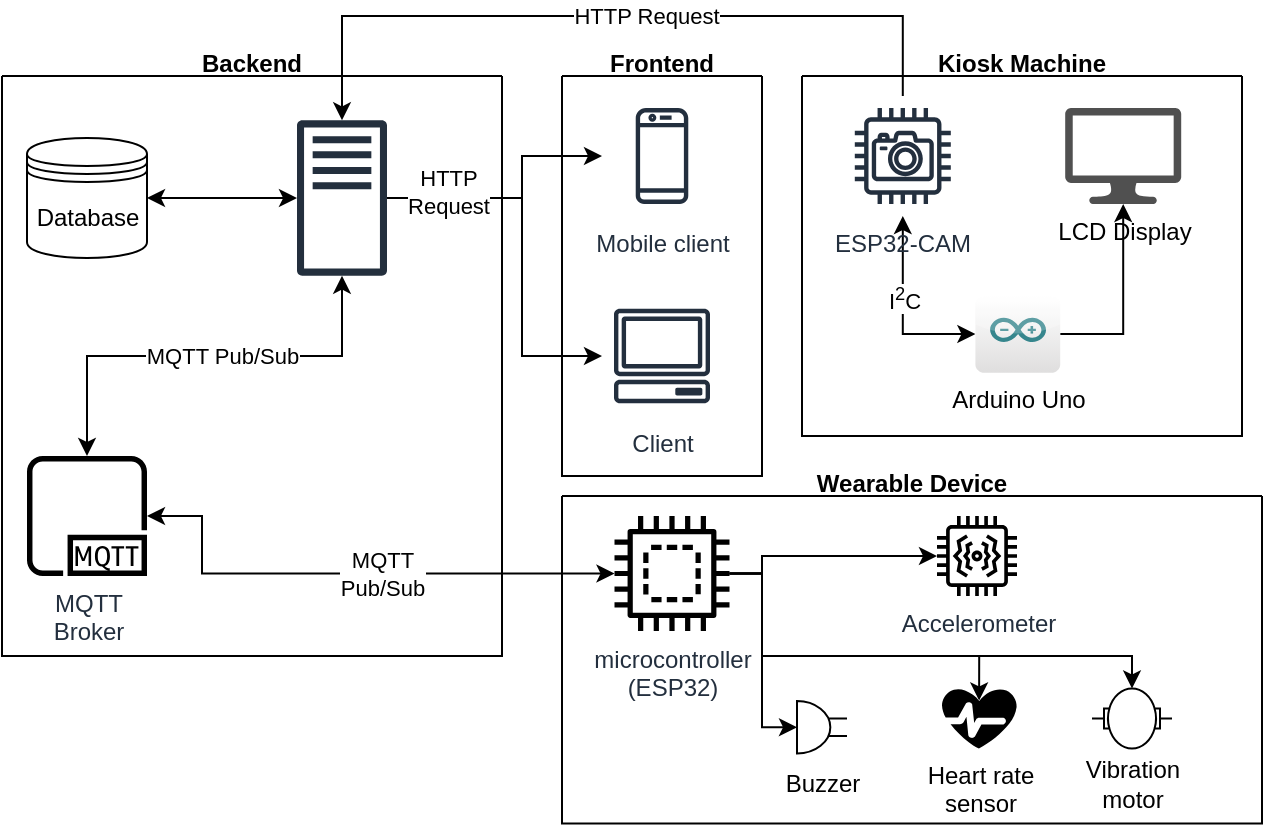 <mxfile version="26.0.4">
  <diagram name="Page-1" id="CmDeb2Dg6C4OGHvMveD8">
    <mxGraphModel dx="1172" dy="712" grid="1" gridSize="10" guides="1" tooltips="1" connect="1" arrows="1" fold="1" page="1" pageScale="1" pageWidth="850" pageHeight="1100" math="0" shadow="0">
      <root>
        <mxCell id="0" />
        <mxCell id="1" parent="0" />
        <mxCell id="a7bMtZhkD-RfQZLr1UU9-57" value="Frontend&#xa;" style="swimlane;startSize=0;" parent="1" vertex="1">
          <mxGeometry x="310" y="320" width="100" height="200" as="geometry" />
        </mxCell>
        <mxCell id="pe1-Tp9h_UtK3wC--4nm-8" value="Mobile client" style="sketch=0;outlineConnect=0;fontColor=#232F3E;gradientColor=none;strokeColor=#232F3E;fillColor=#ffffff;dashed=0;verticalLabelPosition=bottom;verticalAlign=top;align=center;html=1;fontSize=12;fontStyle=0;aspect=fixed;shape=mxgraph.aws4.resourceIcon;resIcon=mxgraph.aws4.mobile_client;" parent="a7bMtZhkD-RfQZLr1UU9-57" vertex="1">
          <mxGeometry x="20" y="10" width="60" height="60" as="geometry" />
        </mxCell>
        <mxCell id="pe1-Tp9h_UtK3wC--4nm-9" value="Client" style="sketch=0;outlineConnect=0;fontColor=#232F3E;gradientColor=none;strokeColor=#232F3E;fillColor=#ffffff;dashed=0;verticalLabelPosition=bottom;verticalAlign=top;align=center;html=1;fontSize=12;fontStyle=0;aspect=fixed;shape=mxgraph.aws4.resourceIcon;resIcon=mxgraph.aws4.client;" parent="a7bMtZhkD-RfQZLr1UU9-57" vertex="1">
          <mxGeometry x="20" y="110" width="60" height="60" as="geometry" />
        </mxCell>
        <mxCell id="a7bMtZhkD-RfQZLr1UU9-58" value="Wearable Device&#xa;" style="swimlane;startSize=0;" parent="1" vertex="1">
          <mxGeometry x="310" y="530" width="350" height="163.75" as="geometry" />
        </mxCell>
        <mxCell id="a7bMtZhkD-RfQZLr1UU9-50" value="Heart rate&lt;br&gt;sensor" style="verticalLabelPosition=bottom;html=1;verticalAlign=top;align=center;strokeColor=none;fillColor=#000000;shape=mxgraph.azure.health_monitoring;" parent="a7bMtZhkD-RfQZLr1UU9-58" vertex="1">
          <mxGeometry x="190" y="96.25" width="37.5" height="30" as="geometry" />
        </mxCell>
        <mxCell id="a7bMtZhkD-RfQZLr1UU9-51" value="Accelerometer" style="sketch=0;outlineConnect=0;fontColor=#232F3E;gradientColor=none;fillColor=#000000;strokeColor=none;dashed=0;verticalLabelPosition=bottom;verticalAlign=top;align=center;html=1;fontSize=12;fontStyle=0;aspect=fixed;pointerEvents=1;shape=mxgraph.aws4.iot_thing_vibration_sensor;" parent="a7bMtZhkD-RfQZLr1UU9-58" vertex="1">
          <mxGeometry x="187.5" y="10" width="40" height="40" as="geometry" />
        </mxCell>
        <mxCell id="-CU9q1aGAph1alk9DiE4-13" style="edgeStyle=orthogonalEdgeStyle;rounded=0;orthogonalLoop=1;jettySize=auto;html=1;entryX=0;entryY=0.5;entryDx=0;entryDy=0;entryPerimeter=0;" edge="1" parent="a7bMtZhkD-RfQZLr1UU9-58" source="a7bMtZhkD-RfQZLr1UU9-53" target="-CU9q1aGAph1alk9DiE4-5">
          <mxGeometry relative="1" as="geometry">
            <mxPoint x="130" y="80" as="targetPoint" />
            <Array as="points">
              <mxPoint x="100" y="39" />
              <mxPoint x="100" y="116" />
            </Array>
          </mxGeometry>
        </mxCell>
        <mxCell id="-CU9q1aGAph1alk9DiE4-16" style="edgeStyle=orthogonalEdgeStyle;rounded=0;orthogonalLoop=1;jettySize=auto;html=1;" edge="1" parent="a7bMtZhkD-RfQZLr1UU9-58" source="a7bMtZhkD-RfQZLr1UU9-53" target="-CU9q1aGAph1alk9DiE4-9">
          <mxGeometry relative="1" as="geometry">
            <Array as="points">
              <mxPoint x="100" y="39" />
              <mxPoint x="100" y="80" />
              <mxPoint x="285" y="80" />
            </Array>
          </mxGeometry>
        </mxCell>
        <mxCell id="-CU9q1aGAph1alk9DiE4-17" style="edgeStyle=orthogonalEdgeStyle;rounded=0;orthogonalLoop=1;jettySize=auto;html=1;" edge="1" parent="a7bMtZhkD-RfQZLr1UU9-58" source="a7bMtZhkD-RfQZLr1UU9-53" target="a7bMtZhkD-RfQZLr1UU9-51">
          <mxGeometry relative="1" as="geometry">
            <Array as="points">
              <mxPoint x="100" y="39" />
              <mxPoint x="100" y="30" />
            </Array>
          </mxGeometry>
        </mxCell>
        <mxCell id="a7bMtZhkD-RfQZLr1UU9-53" value="&lt;div&gt;microcontroller&lt;/div&gt;&lt;div&gt;(ESP32)&lt;br&gt;&lt;/div&gt;&lt;div&gt;&lt;br&gt;&lt;/div&gt;" style="sketch=0;outlineConnect=0;fontColor=#232F3E;gradientColor=none;fillColor=#000000;strokeColor=none;dashed=0;verticalLabelPosition=bottom;verticalAlign=top;align=center;html=1;fontSize=12;fontStyle=0;aspect=fixed;pointerEvents=1;shape=mxgraph.aws4.braket_embedded_simulator;" parent="a7bMtZhkD-RfQZLr1UU9-58" vertex="1">
          <mxGeometry x="26.25" y="10" width="57.5" height="57.5" as="geometry" />
        </mxCell>
        <mxCell id="-CU9q1aGAph1alk9DiE4-5" value="" style="pointerEvents=1;verticalLabelPosition=bottom;shadow=0;dashed=0;align=center;html=1;verticalAlign=top;shape=mxgraph.electrical.electro-mechanical.buzzer;" vertex="1" parent="a7bMtZhkD-RfQZLr1UU9-58">
          <mxGeometry x="117.5" y="102.5" width="25" height="26.25" as="geometry" />
        </mxCell>
        <mxCell id="-CU9q1aGAph1alk9DiE4-10" value="" style="group" vertex="1" connectable="0" parent="a7bMtZhkD-RfQZLr1UU9-58">
          <mxGeometry x="250" y="96.25" width="70" height="67.5" as="geometry" />
        </mxCell>
        <mxCell id="a7bMtZhkD-RfQZLr1UU9-113" value="Vibration&lt;br&gt;motor" style="text;html=1;align=center;verticalAlign=middle;resizable=0;points=[];autosize=1;strokeColor=none;fillColor=none;" parent="-CU9q1aGAph1alk9DiE4-10" vertex="1">
          <mxGeometry y="27.5" width="70" height="40" as="geometry" />
        </mxCell>
        <mxCell id="-CU9q1aGAph1alk9DiE4-9" value="" style="shape=mxgraph.electrical.electro-mechanical.motor_2;html=1;shadow=0;dashed=0;align=center;fontSize=30;strokeWidth=1;" vertex="1" parent="-CU9q1aGAph1alk9DiE4-10">
          <mxGeometry x="15" width="40" height="30" as="geometry" />
        </mxCell>
        <mxCell id="-CU9q1aGAph1alk9DiE4-12" value="Buzzer" style="text;html=1;align=center;verticalAlign=middle;resizable=0;points=[];autosize=1;strokeColor=none;fillColor=none;" vertex="1" parent="a7bMtZhkD-RfQZLr1UU9-58">
          <mxGeometry x="100" y="128.75" width="60" height="30" as="geometry" />
        </mxCell>
        <mxCell id="-CU9q1aGAph1alk9DiE4-15" style="edgeStyle=orthogonalEdgeStyle;rounded=0;orthogonalLoop=1;jettySize=auto;html=1;entryX=0.495;entryY=0.2;entryDx=0;entryDy=0;entryPerimeter=0;" edge="1" parent="a7bMtZhkD-RfQZLr1UU9-58" source="a7bMtZhkD-RfQZLr1UU9-53" target="a7bMtZhkD-RfQZLr1UU9-50">
          <mxGeometry relative="1" as="geometry">
            <Array as="points">
              <mxPoint x="100" y="39" />
              <mxPoint x="100" y="80" />
              <mxPoint x="209" y="80" />
            </Array>
          </mxGeometry>
        </mxCell>
        <mxCell id="a7bMtZhkD-RfQZLr1UU9-73" value="Kiosk Machine&#xa;" style="swimlane;startSize=0;" parent="1" vertex="1">
          <mxGeometry x="430" y="320" width="220" height="180" as="geometry" />
        </mxCell>
        <mxCell id="a7bMtZhkD-RfQZLr1UU9-81" style="edgeStyle=orthogonalEdgeStyle;rounded=0;orthogonalLoop=1;jettySize=auto;html=1;startArrow=classic;startFill=1;" parent="a7bMtZhkD-RfQZLr1UU9-73" source="a7bMtZhkD-RfQZLr1UU9-86" target="a7bMtZhkD-RfQZLr1UU9-85" edge="1">
          <mxGeometry relative="1" as="geometry">
            <Array as="points">
              <mxPoint x="50.4" y="129" />
            </Array>
          </mxGeometry>
        </mxCell>
        <mxCell id="a7bMtZhkD-RfQZLr1UU9-82" value="I&lt;sup&gt;2&lt;/sup&gt;C" style="edgeLabel;html=1;align=center;verticalAlign=middle;resizable=0;points=[];" parent="a7bMtZhkD-RfQZLr1UU9-81" vertex="1" connectable="0">
          <mxGeometry x="0.058" y="2" relative="1" as="geometry">
            <mxPoint x="-2" y="-10" as="offset" />
          </mxGeometry>
        </mxCell>
        <mxCell id="a7bMtZhkD-RfQZLr1UU9-83" style="edgeStyle=orthogonalEdgeStyle;rounded=0;orthogonalLoop=1;jettySize=auto;html=1;endArrow=none;endFill=0;startArrow=classic;startFill=1;" parent="a7bMtZhkD-RfQZLr1UU9-73" source="a7bMtZhkD-RfQZLr1UU9-84" target="a7bMtZhkD-RfQZLr1UU9-85" edge="1">
          <mxGeometry relative="1" as="geometry">
            <Array as="points">
              <mxPoint x="160.4" y="129" />
            </Array>
          </mxGeometry>
        </mxCell>
        <mxCell id="a7bMtZhkD-RfQZLr1UU9-84" value="LCD Display" style="sketch=0;pointerEvents=1;shadow=0;dashed=0;html=1;strokeColor=none;fillColor=#505050;labelPosition=center;verticalLabelPosition=bottom;verticalAlign=top;outlineConnect=0;align=center;shape=mxgraph.office.devices.lcd_monitor;" parent="a7bMtZhkD-RfQZLr1UU9-73" vertex="1">
          <mxGeometry x="131.6" y="16" width="58" height="48" as="geometry" />
        </mxCell>
        <mxCell id="a7bMtZhkD-RfQZLr1UU9-85" value="Arduino Uno" style="dashed=0;outlineConnect=0;html=1;align=center;labelPosition=center;verticalLabelPosition=bottom;verticalAlign=top;shape=mxgraph.webicons.arduino;gradientColor=#DFDEDE" parent="a7bMtZhkD-RfQZLr1UU9-73" vertex="1">
          <mxGeometry x="86.7" y="110" width="42.4" height="38.4" as="geometry" />
        </mxCell>
        <mxCell id="a7bMtZhkD-RfQZLr1UU9-86" value="ESP32-CAM" style="sketch=0;outlineConnect=0;fontColor=#232F3E;gradientColor=none;strokeColor=#232F3E;fillColor=#ffffff;dashed=0;verticalLabelPosition=bottom;verticalAlign=top;align=center;html=1;fontSize=12;fontStyle=0;aspect=fixed;shape=mxgraph.aws4.resourceIcon;resIcon=mxgraph.aws4.camera;" parent="a7bMtZhkD-RfQZLr1UU9-73" vertex="1">
          <mxGeometry x="20.4" y="10" width="60" height="60" as="geometry" />
        </mxCell>
        <mxCell id="a7bMtZhkD-RfQZLr1UU9-88" value="Backend&#xa;" style="swimlane;startSize=0;" parent="1" vertex="1">
          <mxGeometry x="30" y="320" width="250" height="290" as="geometry" />
        </mxCell>
        <mxCell id="a7bMtZhkD-RfQZLr1UU9-109" style="edgeStyle=orthogonalEdgeStyle;rounded=0;orthogonalLoop=1;jettySize=auto;html=1;entryX=1;entryY=0.5;entryDx=0;entryDy=0;startArrow=classic;startFill=1;" parent="a7bMtZhkD-RfQZLr1UU9-88" source="pe1-Tp9h_UtK3wC--4nm-2" target="pe1-Tp9h_UtK3wC--4nm-1" edge="1">
          <mxGeometry relative="1" as="geometry" />
        </mxCell>
        <mxCell id="pe1-Tp9h_UtK3wC--4nm-2" value="" style="sketch=0;outlineConnect=0;fontColor=#232F3E;gradientColor=none;fillColor=#232F3D;strokeColor=none;verticalLabelPosition=bottom;verticalAlign=top;align=center;html=1;fontSize=12;fontStyle=0;aspect=fixed;pointerEvents=1;shape=mxgraph.aws4.traditional_server;strokeWidth=1;" parent="a7bMtZhkD-RfQZLr1UU9-88" vertex="1">
          <mxGeometry x="147.5" y="22" width="45" height="78" as="geometry" />
        </mxCell>
        <mxCell id="pe1-Tp9h_UtK3wC--4nm-1" value="Database" style="shape=datastore;whiteSpace=wrap;html=1;" parent="a7bMtZhkD-RfQZLr1UU9-88" vertex="1">
          <mxGeometry x="12.5" y="31" width="60" height="60" as="geometry" />
        </mxCell>
        <mxCell id="a7bMtZhkD-RfQZLr1UU9-89" style="edgeStyle=orthogonalEdgeStyle;rounded=0;orthogonalLoop=1;jettySize=auto;html=1;exitX=0.5;exitY=1;exitDx=0;exitDy=0;" parent="a7bMtZhkD-RfQZLr1UU9-88" source="pe1-Tp9h_UtK3wC--4nm-1" target="pe1-Tp9h_UtK3wC--4nm-1" edge="1">
          <mxGeometry relative="1" as="geometry" />
        </mxCell>
        <mxCell id="a7bMtZhkD-RfQZLr1UU9-104" style="edgeStyle=orthogonalEdgeStyle;rounded=0;orthogonalLoop=1;jettySize=auto;html=1;startArrow=classic;startFill=1;" parent="a7bMtZhkD-RfQZLr1UU9-88" source="pe1-Tp9h_UtK3wC--4nm-3" target="pe1-Tp9h_UtK3wC--4nm-2" edge="1">
          <mxGeometry relative="1" as="geometry">
            <Array as="points">
              <mxPoint x="43" y="140" />
              <mxPoint x="170" y="140" />
            </Array>
          </mxGeometry>
        </mxCell>
        <mxCell id="a7bMtZhkD-RfQZLr1UU9-106" value="MQTT Pub/Sub" style="edgeLabel;html=1;align=center;verticalAlign=middle;resizable=0;points=[];" parent="a7bMtZhkD-RfQZLr1UU9-104" vertex="1" connectable="0">
          <mxGeometry x="-0.195" y="2" relative="1" as="geometry">
            <mxPoint x="30" y="2" as="offset" />
          </mxGeometry>
        </mxCell>
        <mxCell id="pe1-Tp9h_UtK3wC--4nm-3" value="MQTT&lt;br&gt;Broker" style="sketch=0;outlineConnect=0;fontColor=#232F3E;gradientColor=none;fillColor=#000000;strokeColor=none;dashed=0;verticalLabelPosition=bottom;verticalAlign=top;align=center;html=1;fontSize=12;fontStyle=0;aspect=fixed;pointerEvents=1;shape=mxgraph.aws4.mqtt_protocol;" parent="a7bMtZhkD-RfQZLr1UU9-88" vertex="1">
          <mxGeometry x="12.5" y="190" width="60" height="60" as="geometry" />
        </mxCell>
        <mxCell id="a7bMtZhkD-RfQZLr1UU9-102" style="edgeStyle=orthogonalEdgeStyle;rounded=0;orthogonalLoop=1;jettySize=auto;html=1;" parent="1" source="a7bMtZhkD-RfQZLr1UU9-86" target="pe1-Tp9h_UtK3wC--4nm-2" edge="1">
          <mxGeometry relative="1" as="geometry">
            <Array as="points">
              <mxPoint x="480" y="290" />
              <mxPoint x="200" y="290" />
            </Array>
          </mxGeometry>
        </mxCell>
        <mxCell id="a7bMtZhkD-RfQZLr1UU9-107" value="HTTP Request" style="edgeLabel;html=1;align=center;verticalAlign=middle;resizable=0;points=[];" parent="a7bMtZhkD-RfQZLr1UU9-102" vertex="1" connectable="0">
          <mxGeometry x="0.052" y="-2" relative="1" as="geometry">
            <mxPoint x="27" y="2" as="offset" />
          </mxGeometry>
        </mxCell>
        <mxCell id="a7bMtZhkD-RfQZLr1UU9-103" style="edgeStyle=orthogonalEdgeStyle;rounded=0;orthogonalLoop=1;jettySize=auto;html=1;startArrow=classic;startFill=1;" parent="1" source="a7bMtZhkD-RfQZLr1UU9-53" target="pe1-Tp9h_UtK3wC--4nm-3" edge="1">
          <mxGeometry relative="1" as="geometry">
            <Array as="points">
              <mxPoint x="130" y="569" />
              <mxPoint x="130" y="540" />
            </Array>
          </mxGeometry>
        </mxCell>
        <mxCell id="a7bMtZhkD-RfQZLr1UU9-105" value="MQTT&lt;br&gt;Pub/Sub" style="edgeLabel;html=1;align=center;verticalAlign=middle;resizable=0;points=[];" parent="a7bMtZhkD-RfQZLr1UU9-103" vertex="1" connectable="0">
          <mxGeometry x="0.055" relative="1" as="geometry">
            <mxPoint x="22" as="offset" />
          </mxGeometry>
        </mxCell>
        <mxCell id="a7bMtZhkD-RfQZLr1UU9-110" style="edgeStyle=orthogonalEdgeStyle;rounded=0;orthogonalLoop=1;jettySize=auto;html=1;" parent="1" source="pe1-Tp9h_UtK3wC--4nm-2" target="pe1-Tp9h_UtK3wC--4nm-8" edge="1">
          <mxGeometry relative="1" as="geometry">
            <Array as="points">
              <mxPoint x="290" y="381" />
              <mxPoint x="290" y="360" />
            </Array>
          </mxGeometry>
        </mxCell>
        <mxCell id="a7bMtZhkD-RfQZLr1UU9-111" style="edgeStyle=orthogonalEdgeStyle;rounded=0;orthogonalLoop=1;jettySize=auto;html=1;" parent="1" source="pe1-Tp9h_UtK3wC--4nm-2" target="pe1-Tp9h_UtK3wC--4nm-9" edge="1">
          <mxGeometry relative="1" as="geometry">
            <Array as="points">
              <mxPoint x="290" y="381" />
              <mxPoint x="290" y="460" />
            </Array>
          </mxGeometry>
        </mxCell>
        <mxCell id="a7bMtZhkD-RfQZLr1UU9-112" value="HTTP&lt;br&gt;Request" style="edgeLabel;html=1;align=center;verticalAlign=middle;resizable=0;points=[];" parent="a7bMtZhkD-RfQZLr1UU9-111" vertex="1" connectable="0">
          <mxGeometry x="-0.672" y="3" relative="1" as="geometry">
            <mxPoint as="offset" />
          </mxGeometry>
        </mxCell>
      </root>
    </mxGraphModel>
  </diagram>
</mxfile>
